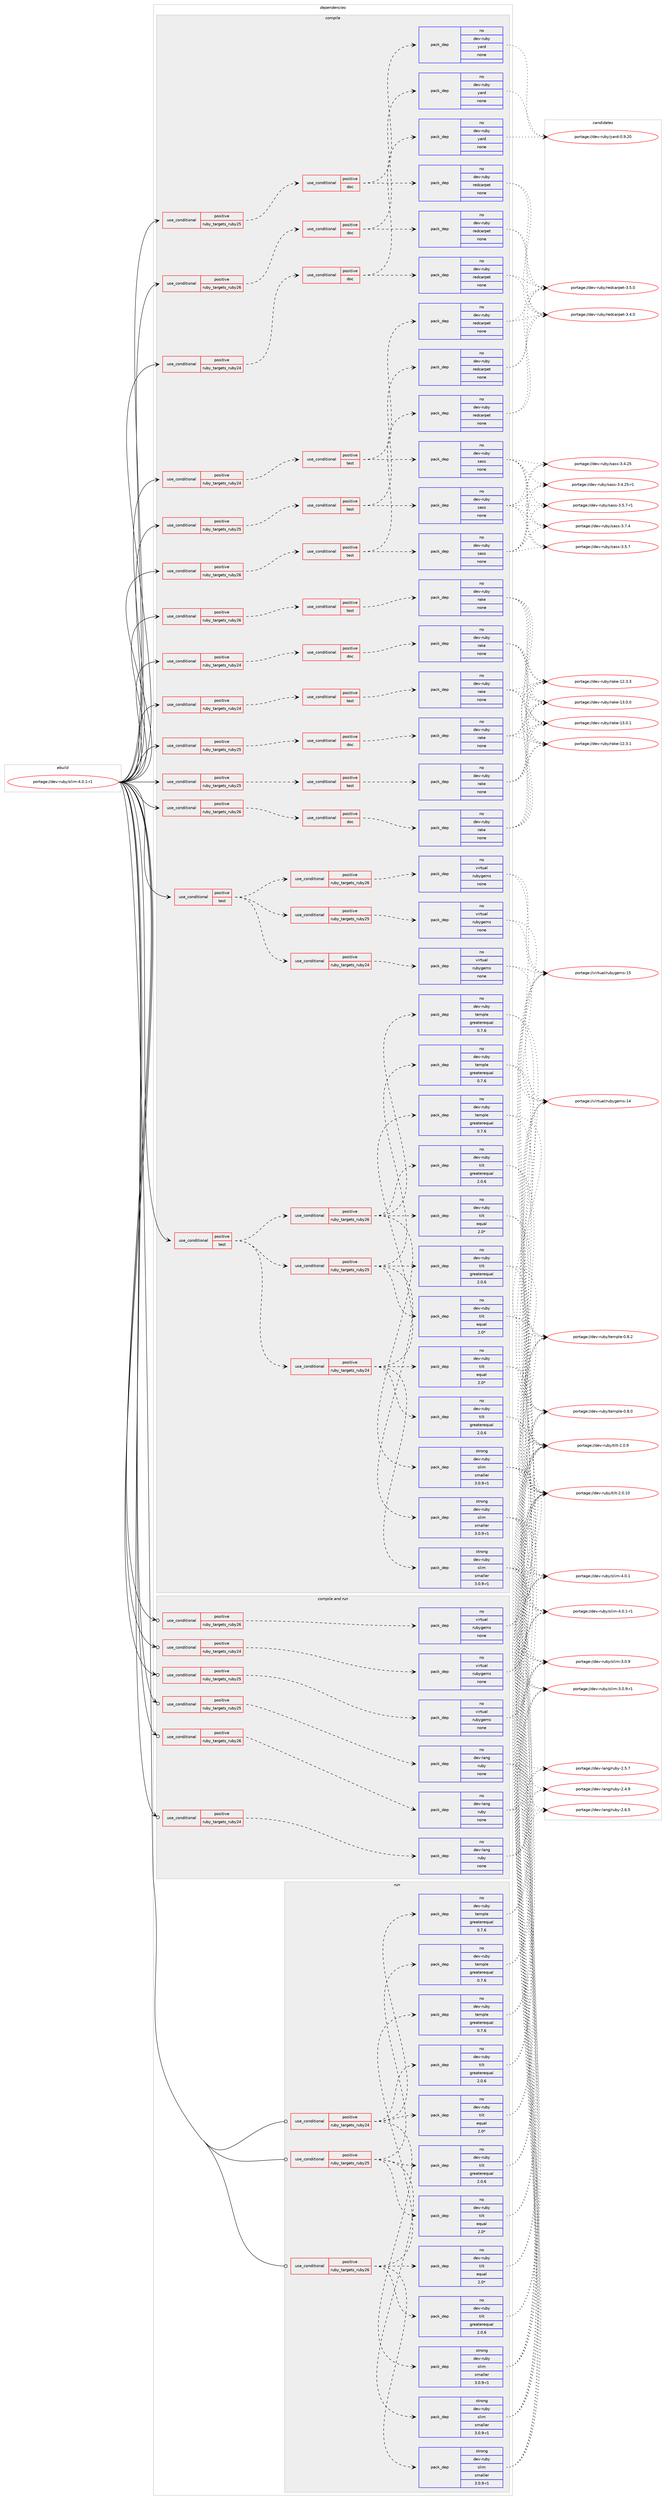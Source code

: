 digraph prolog {

# *************
# Graph options
# *************

newrank=true;
concentrate=true;
compound=true;
graph [rankdir=LR,fontname=Helvetica,fontsize=10,ranksep=1.5];#, ranksep=2.5, nodesep=0.2];
edge  [arrowhead=vee];
node  [fontname=Helvetica,fontsize=10];

# **********
# The ebuild
# **********

subgraph cluster_leftcol {
color=gray;
rank=same;
label=<<i>ebuild</i>>;
id [label="portage://dev-ruby/slim-4.0.1-r1", color=red, width=4, href="../dev-ruby/slim-4.0.1-r1.svg"];
}

# ****************
# The dependencies
# ****************

subgraph cluster_midcol {
color=gray;
label=<<i>dependencies</i>>;
subgraph cluster_compile {
fillcolor="#eeeeee";
style=filled;
label=<<i>compile</i>>;
subgraph cond66780 {
dependency250588 [label=<<TABLE BORDER="0" CELLBORDER="1" CELLSPACING="0" CELLPADDING="4"><TR><TD ROWSPAN="3" CELLPADDING="10">use_conditional</TD></TR><TR><TD>positive</TD></TR><TR><TD>ruby_targets_ruby24</TD></TR></TABLE>>, shape=none, color=red];
subgraph cond66781 {
dependency250589 [label=<<TABLE BORDER="0" CELLBORDER="1" CELLSPACING="0" CELLPADDING="4"><TR><TD ROWSPAN="3" CELLPADDING="10">use_conditional</TD></TR><TR><TD>positive</TD></TR><TR><TD>doc</TD></TR></TABLE>>, shape=none, color=red];
subgraph pack180249 {
dependency250590 [label=<<TABLE BORDER="0" CELLBORDER="1" CELLSPACING="0" CELLPADDING="4" WIDTH="220"><TR><TD ROWSPAN="6" CELLPADDING="30">pack_dep</TD></TR><TR><TD WIDTH="110">no</TD></TR><TR><TD>dev-ruby</TD></TR><TR><TD>rake</TD></TR><TR><TD>none</TD></TR><TR><TD></TD></TR></TABLE>>, shape=none, color=blue];
}
dependency250589:e -> dependency250590:w [weight=20,style="dashed",arrowhead="vee"];
}
dependency250588:e -> dependency250589:w [weight=20,style="dashed",arrowhead="vee"];
}
id:e -> dependency250588:w [weight=20,style="solid",arrowhead="vee"];
subgraph cond66782 {
dependency250591 [label=<<TABLE BORDER="0" CELLBORDER="1" CELLSPACING="0" CELLPADDING="4"><TR><TD ROWSPAN="3" CELLPADDING="10">use_conditional</TD></TR><TR><TD>positive</TD></TR><TR><TD>ruby_targets_ruby24</TD></TR></TABLE>>, shape=none, color=red];
subgraph cond66783 {
dependency250592 [label=<<TABLE BORDER="0" CELLBORDER="1" CELLSPACING="0" CELLPADDING="4"><TR><TD ROWSPAN="3" CELLPADDING="10">use_conditional</TD></TR><TR><TD>positive</TD></TR><TR><TD>doc</TD></TR></TABLE>>, shape=none, color=red];
subgraph pack180250 {
dependency250593 [label=<<TABLE BORDER="0" CELLBORDER="1" CELLSPACING="0" CELLPADDING="4" WIDTH="220"><TR><TD ROWSPAN="6" CELLPADDING="30">pack_dep</TD></TR><TR><TD WIDTH="110">no</TD></TR><TR><TD>dev-ruby</TD></TR><TR><TD>yard</TD></TR><TR><TD>none</TD></TR><TR><TD></TD></TR></TABLE>>, shape=none, color=blue];
}
dependency250592:e -> dependency250593:w [weight=20,style="dashed",arrowhead="vee"];
subgraph pack180251 {
dependency250594 [label=<<TABLE BORDER="0" CELLBORDER="1" CELLSPACING="0" CELLPADDING="4" WIDTH="220"><TR><TD ROWSPAN="6" CELLPADDING="30">pack_dep</TD></TR><TR><TD WIDTH="110">no</TD></TR><TR><TD>dev-ruby</TD></TR><TR><TD>redcarpet</TD></TR><TR><TD>none</TD></TR><TR><TD></TD></TR></TABLE>>, shape=none, color=blue];
}
dependency250592:e -> dependency250594:w [weight=20,style="dashed",arrowhead="vee"];
}
dependency250591:e -> dependency250592:w [weight=20,style="dashed",arrowhead="vee"];
}
id:e -> dependency250591:w [weight=20,style="solid",arrowhead="vee"];
subgraph cond66784 {
dependency250595 [label=<<TABLE BORDER="0" CELLBORDER="1" CELLSPACING="0" CELLPADDING="4"><TR><TD ROWSPAN="3" CELLPADDING="10">use_conditional</TD></TR><TR><TD>positive</TD></TR><TR><TD>ruby_targets_ruby24</TD></TR></TABLE>>, shape=none, color=red];
subgraph cond66785 {
dependency250596 [label=<<TABLE BORDER="0" CELLBORDER="1" CELLSPACING="0" CELLPADDING="4"><TR><TD ROWSPAN="3" CELLPADDING="10">use_conditional</TD></TR><TR><TD>positive</TD></TR><TR><TD>test</TD></TR></TABLE>>, shape=none, color=red];
subgraph pack180252 {
dependency250597 [label=<<TABLE BORDER="0" CELLBORDER="1" CELLSPACING="0" CELLPADDING="4" WIDTH="220"><TR><TD ROWSPAN="6" CELLPADDING="30">pack_dep</TD></TR><TR><TD WIDTH="110">no</TD></TR><TR><TD>dev-ruby</TD></TR><TR><TD>rake</TD></TR><TR><TD>none</TD></TR><TR><TD></TD></TR></TABLE>>, shape=none, color=blue];
}
dependency250596:e -> dependency250597:w [weight=20,style="dashed",arrowhead="vee"];
}
dependency250595:e -> dependency250596:w [weight=20,style="dashed",arrowhead="vee"];
}
id:e -> dependency250595:w [weight=20,style="solid",arrowhead="vee"];
subgraph cond66786 {
dependency250598 [label=<<TABLE BORDER="0" CELLBORDER="1" CELLSPACING="0" CELLPADDING="4"><TR><TD ROWSPAN="3" CELLPADDING="10">use_conditional</TD></TR><TR><TD>positive</TD></TR><TR><TD>ruby_targets_ruby24</TD></TR></TABLE>>, shape=none, color=red];
subgraph cond66787 {
dependency250599 [label=<<TABLE BORDER="0" CELLBORDER="1" CELLSPACING="0" CELLPADDING="4"><TR><TD ROWSPAN="3" CELLPADDING="10">use_conditional</TD></TR><TR><TD>positive</TD></TR><TR><TD>test</TD></TR></TABLE>>, shape=none, color=red];
subgraph pack180253 {
dependency250600 [label=<<TABLE BORDER="0" CELLBORDER="1" CELLSPACING="0" CELLPADDING="4" WIDTH="220"><TR><TD ROWSPAN="6" CELLPADDING="30">pack_dep</TD></TR><TR><TD WIDTH="110">no</TD></TR><TR><TD>dev-ruby</TD></TR><TR><TD>redcarpet</TD></TR><TR><TD>none</TD></TR><TR><TD></TD></TR></TABLE>>, shape=none, color=blue];
}
dependency250599:e -> dependency250600:w [weight=20,style="dashed",arrowhead="vee"];
subgraph pack180254 {
dependency250601 [label=<<TABLE BORDER="0" CELLBORDER="1" CELLSPACING="0" CELLPADDING="4" WIDTH="220"><TR><TD ROWSPAN="6" CELLPADDING="30">pack_dep</TD></TR><TR><TD WIDTH="110">no</TD></TR><TR><TD>dev-ruby</TD></TR><TR><TD>sass</TD></TR><TR><TD>none</TD></TR><TR><TD></TD></TR></TABLE>>, shape=none, color=blue];
}
dependency250599:e -> dependency250601:w [weight=20,style="dashed",arrowhead="vee"];
}
dependency250598:e -> dependency250599:w [weight=20,style="dashed",arrowhead="vee"];
}
id:e -> dependency250598:w [weight=20,style="solid",arrowhead="vee"];
subgraph cond66788 {
dependency250602 [label=<<TABLE BORDER="0" CELLBORDER="1" CELLSPACING="0" CELLPADDING="4"><TR><TD ROWSPAN="3" CELLPADDING="10">use_conditional</TD></TR><TR><TD>positive</TD></TR><TR><TD>ruby_targets_ruby25</TD></TR></TABLE>>, shape=none, color=red];
subgraph cond66789 {
dependency250603 [label=<<TABLE BORDER="0" CELLBORDER="1" CELLSPACING="0" CELLPADDING="4"><TR><TD ROWSPAN="3" CELLPADDING="10">use_conditional</TD></TR><TR><TD>positive</TD></TR><TR><TD>doc</TD></TR></TABLE>>, shape=none, color=red];
subgraph pack180255 {
dependency250604 [label=<<TABLE BORDER="0" CELLBORDER="1" CELLSPACING="0" CELLPADDING="4" WIDTH="220"><TR><TD ROWSPAN="6" CELLPADDING="30">pack_dep</TD></TR><TR><TD WIDTH="110">no</TD></TR><TR><TD>dev-ruby</TD></TR><TR><TD>rake</TD></TR><TR><TD>none</TD></TR><TR><TD></TD></TR></TABLE>>, shape=none, color=blue];
}
dependency250603:e -> dependency250604:w [weight=20,style="dashed",arrowhead="vee"];
}
dependency250602:e -> dependency250603:w [weight=20,style="dashed",arrowhead="vee"];
}
id:e -> dependency250602:w [weight=20,style="solid",arrowhead="vee"];
subgraph cond66790 {
dependency250605 [label=<<TABLE BORDER="0" CELLBORDER="1" CELLSPACING="0" CELLPADDING="4"><TR><TD ROWSPAN="3" CELLPADDING="10">use_conditional</TD></TR><TR><TD>positive</TD></TR><TR><TD>ruby_targets_ruby25</TD></TR></TABLE>>, shape=none, color=red];
subgraph cond66791 {
dependency250606 [label=<<TABLE BORDER="0" CELLBORDER="1" CELLSPACING="0" CELLPADDING="4"><TR><TD ROWSPAN="3" CELLPADDING="10">use_conditional</TD></TR><TR><TD>positive</TD></TR><TR><TD>doc</TD></TR></TABLE>>, shape=none, color=red];
subgraph pack180256 {
dependency250607 [label=<<TABLE BORDER="0" CELLBORDER="1" CELLSPACING="0" CELLPADDING="4" WIDTH="220"><TR><TD ROWSPAN="6" CELLPADDING="30">pack_dep</TD></TR><TR><TD WIDTH="110">no</TD></TR><TR><TD>dev-ruby</TD></TR><TR><TD>yard</TD></TR><TR><TD>none</TD></TR><TR><TD></TD></TR></TABLE>>, shape=none, color=blue];
}
dependency250606:e -> dependency250607:w [weight=20,style="dashed",arrowhead="vee"];
subgraph pack180257 {
dependency250608 [label=<<TABLE BORDER="0" CELLBORDER="1" CELLSPACING="0" CELLPADDING="4" WIDTH="220"><TR><TD ROWSPAN="6" CELLPADDING="30">pack_dep</TD></TR><TR><TD WIDTH="110">no</TD></TR><TR><TD>dev-ruby</TD></TR><TR><TD>redcarpet</TD></TR><TR><TD>none</TD></TR><TR><TD></TD></TR></TABLE>>, shape=none, color=blue];
}
dependency250606:e -> dependency250608:w [weight=20,style="dashed",arrowhead="vee"];
}
dependency250605:e -> dependency250606:w [weight=20,style="dashed",arrowhead="vee"];
}
id:e -> dependency250605:w [weight=20,style="solid",arrowhead="vee"];
subgraph cond66792 {
dependency250609 [label=<<TABLE BORDER="0" CELLBORDER="1" CELLSPACING="0" CELLPADDING="4"><TR><TD ROWSPAN="3" CELLPADDING="10">use_conditional</TD></TR><TR><TD>positive</TD></TR><TR><TD>ruby_targets_ruby25</TD></TR></TABLE>>, shape=none, color=red];
subgraph cond66793 {
dependency250610 [label=<<TABLE BORDER="0" CELLBORDER="1" CELLSPACING="0" CELLPADDING="4"><TR><TD ROWSPAN="3" CELLPADDING="10">use_conditional</TD></TR><TR><TD>positive</TD></TR><TR><TD>test</TD></TR></TABLE>>, shape=none, color=red];
subgraph pack180258 {
dependency250611 [label=<<TABLE BORDER="0" CELLBORDER="1" CELLSPACING="0" CELLPADDING="4" WIDTH="220"><TR><TD ROWSPAN="6" CELLPADDING="30">pack_dep</TD></TR><TR><TD WIDTH="110">no</TD></TR><TR><TD>dev-ruby</TD></TR><TR><TD>rake</TD></TR><TR><TD>none</TD></TR><TR><TD></TD></TR></TABLE>>, shape=none, color=blue];
}
dependency250610:e -> dependency250611:w [weight=20,style="dashed",arrowhead="vee"];
}
dependency250609:e -> dependency250610:w [weight=20,style="dashed",arrowhead="vee"];
}
id:e -> dependency250609:w [weight=20,style="solid",arrowhead="vee"];
subgraph cond66794 {
dependency250612 [label=<<TABLE BORDER="0" CELLBORDER="1" CELLSPACING="0" CELLPADDING="4"><TR><TD ROWSPAN="3" CELLPADDING="10">use_conditional</TD></TR><TR><TD>positive</TD></TR><TR><TD>ruby_targets_ruby25</TD></TR></TABLE>>, shape=none, color=red];
subgraph cond66795 {
dependency250613 [label=<<TABLE BORDER="0" CELLBORDER="1" CELLSPACING="0" CELLPADDING="4"><TR><TD ROWSPAN="3" CELLPADDING="10">use_conditional</TD></TR><TR><TD>positive</TD></TR><TR><TD>test</TD></TR></TABLE>>, shape=none, color=red];
subgraph pack180259 {
dependency250614 [label=<<TABLE BORDER="0" CELLBORDER="1" CELLSPACING="0" CELLPADDING="4" WIDTH="220"><TR><TD ROWSPAN="6" CELLPADDING="30">pack_dep</TD></TR><TR><TD WIDTH="110">no</TD></TR><TR><TD>dev-ruby</TD></TR><TR><TD>redcarpet</TD></TR><TR><TD>none</TD></TR><TR><TD></TD></TR></TABLE>>, shape=none, color=blue];
}
dependency250613:e -> dependency250614:w [weight=20,style="dashed",arrowhead="vee"];
subgraph pack180260 {
dependency250615 [label=<<TABLE BORDER="0" CELLBORDER="1" CELLSPACING="0" CELLPADDING="4" WIDTH="220"><TR><TD ROWSPAN="6" CELLPADDING="30">pack_dep</TD></TR><TR><TD WIDTH="110">no</TD></TR><TR><TD>dev-ruby</TD></TR><TR><TD>sass</TD></TR><TR><TD>none</TD></TR><TR><TD></TD></TR></TABLE>>, shape=none, color=blue];
}
dependency250613:e -> dependency250615:w [weight=20,style="dashed",arrowhead="vee"];
}
dependency250612:e -> dependency250613:w [weight=20,style="dashed",arrowhead="vee"];
}
id:e -> dependency250612:w [weight=20,style="solid",arrowhead="vee"];
subgraph cond66796 {
dependency250616 [label=<<TABLE BORDER="0" CELLBORDER="1" CELLSPACING="0" CELLPADDING="4"><TR><TD ROWSPAN="3" CELLPADDING="10">use_conditional</TD></TR><TR><TD>positive</TD></TR><TR><TD>ruby_targets_ruby26</TD></TR></TABLE>>, shape=none, color=red];
subgraph cond66797 {
dependency250617 [label=<<TABLE BORDER="0" CELLBORDER="1" CELLSPACING="0" CELLPADDING="4"><TR><TD ROWSPAN="3" CELLPADDING="10">use_conditional</TD></TR><TR><TD>positive</TD></TR><TR><TD>doc</TD></TR></TABLE>>, shape=none, color=red];
subgraph pack180261 {
dependency250618 [label=<<TABLE BORDER="0" CELLBORDER="1" CELLSPACING="0" CELLPADDING="4" WIDTH="220"><TR><TD ROWSPAN="6" CELLPADDING="30">pack_dep</TD></TR><TR><TD WIDTH="110">no</TD></TR><TR><TD>dev-ruby</TD></TR><TR><TD>rake</TD></TR><TR><TD>none</TD></TR><TR><TD></TD></TR></TABLE>>, shape=none, color=blue];
}
dependency250617:e -> dependency250618:w [weight=20,style="dashed",arrowhead="vee"];
}
dependency250616:e -> dependency250617:w [weight=20,style="dashed",arrowhead="vee"];
}
id:e -> dependency250616:w [weight=20,style="solid",arrowhead="vee"];
subgraph cond66798 {
dependency250619 [label=<<TABLE BORDER="0" CELLBORDER="1" CELLSPACING="0" CELLPADDING="4"><TR><TD ROWSPAN="3" CELLPADDING="10">use_conditional</TD></TR><TR><TD>positive</TD></TR><TR><TD>ruby_targets_ruby26</TD></TR></TABLE>>, shape=none, color=red];
subgraph cond66799 {
dependency250620 [label=<<TABLE BORDER="0" CELLBORDER="1" CELLSPACING="0" CELLPADDING="4"><TR><TD ROWSPAN="3" CELLPADDING="10">use_conditional</TD></TR><TR><TD>positive</TD></TR><TR><TD>doc</TD></TR></TABLE>>, shape=none, color=red];
subgraph pack180262 {
dependency250621 [label=<<TABLE BORDER="0" CELLBORDER="1" CELLSPACING="0" CELLPADDING="4" WIDTH="220"><TR><TD ROWSPAN="6" CELLPADDING="30">pack_dep</TD></TR><TR><TD WIDTH="110">no</TD></TR><TR><TD>dev-ruby</TD></TR><TR><TD>yard</TD></TR><TR><TD>none</TD></TR><TR><TD></TD></TR></TABLE>>, shape=none, color=blue];
}
dependency250620:e -> dependency250621:w [weight=20,style="dashed",arrowhead="vee"];
subgraph pack180263 {
dependency250622 [label=<<TABLE BORDER="0" CELLBORDER="1" CELLSPACING="0" CELLPADDING="4" WIDTH="220"><TR><TD ROWSPAN="6" CELLPADDING="30">pack_dep</TD></TR><TR><TD WIDTH="110">no</TD></TR><TR><TD>dev-ruby</TD></TR><TR><TD>redcarpet</TD></TR><TR><TD>none</TD></TR><TR><TD></TD></TR></TABLE>>, shape=none, color=blue];
}
dependency250620:e -> dependency250622:w [weight=20,style="dashed",arrowhead="vee"];
}
dependency250619:e -> dependency250620:w [weight=20,style="dashed",arrowhead="vee"];
}
id:e -> dependency250619:w [weight=20,style="solid",arrowhead="vee"];
subgraph cond66800 {
dependency250623 [label=<<TABLE BORDER="0" CELLBORDER="1" CELLSPACING="0" CELLPADDING="4"><TR><TD ROWSPAN="3" CELLPADDING="10">use_conditional</TD></TR><TR><TD>positive</TD></TR><TR><TD>ruby_targets_ruby26</TD></TR></TABLE>>, shape=none, color=red];
subgraph cond66801 {
dependency250624 [label=<<TABLE BORDER="0" CELLBORDER="1" CELLSPACING="0" CELLPADDING="4"><TR><TD ROWSPAN="3" CELLPADDING="10">use_conditional</TD></TR><TR><TD>positive</TD></TR><TR><TD>test</TD></TR></TABLE>>, shape=none, color=red];
subgraph pack180264 {
dependency250625 [label=<<TABLE BORDER="0" CELLBORDER="1" CELLSPACING="0" CELLPADDING="4" WIDTH="220"><TR><TD ROWSPAN="6" CELLPADDING="30">pack_dep</TD></TR><TR><TD WIDTH="110">no</TD></TR><TR><TD>dev-ruby</TD></TR><TR><TD>rake</TD></TR><TR><TD>none</TD></TR><TR><TD></TD></TR></TABLE>>, shape=none, color=blue];
}
dependency250624:e -> dependency250625:w [weight=20,style="dashed",arrowhead="vee"];
}
dependency250623:e -> dependency250624:w [weight=20,style="dashed",arrowhead="vee"];
}
id:e -> dependency250623:w [weight=20,style="solid",arrowhead="vee"];
subgraph cond66802 {
dependency250626 [label=<<TABLE BORDER="0" CELLBORDER="1" CELLSPACING="0" CELLPADDING="4"><TR><TD ROWSPAN="3" CELLPADDING="10">use_conditional</TD></TR><TR><TD>positive</TD></TR><TR><TD>ruby_targets_ruby26</TD></TR></TABLE>>, shape=none, color=red];
subgraph cond66803 {
dependency250627 [label=<<TABLE BORDER="0" CELLBORDER="1" CELLSPACING="0" CELLPADDING="4"><TR><TD ROWSPAN="3" CELLPADDING="10">use_conditional</TD></TR><TR><TD>positive</TD></TR><TR><TD>test</TD></TR></TABLE>>, shape=none, color=red];
subgraph pack180265 {
dependency250628 [label=<<TABLE BORDER="0" CELLBORDER="1" CELLSPACING="0" CELLPADDING="4" WIDTH="220"><TR><TD ROWSPAN="6" CELLPADDING="30">pack_dep</TD></TR><TR><TD WIDTH="110">no</TD></TR><TR><TD>dev-ruby</TD></TR><TR><TD>redcarpet</TD></TR><TR><TD>none</TD></TR><TR><TD></TD></TR></TABLE>>, shape=none, color=blue];
}
dependency250627:e -> dependency250628:w [weight=20,style="dashed",arrowhead="vee"];
subgraph pack180266 {
dependency250629 [label=<<TABLE BORDER="0" CELLBORDER="1" CELLSPACING="0" CELLPADDING="4" WIDTH="220"><TR><TD ROWSPAN="6" CELLPADDING="30">pack_dep</TD></TR><TR><TD WIDTH="110">no</TD></TR><TR><TD>dev-ruby</TD></TR><TR><TD>sass</TD></TR><TR><TD>none</TD></TR><TR><TD></TD></TR></TABLE>>, shape=none, color=blue];
}
dependency250627:e -> dependency250629:w [weight=20,style="dashed",arrowhead="vee"];
}
dependency250626:e -> dependency250627:w [weight=20,style="dashed",arrowhead="vee"];
}
id:e -> dependency250626:w [weight=20,style="solid",arrowhead="vee"];
subgraph cond66804 {
dependency250630 [label=<<TABLE BORDER="0" CELLBORDER="1" CELLSPACING="0" CELLPADDING="4"><TR><TD ROWSPAN="3" CELLPADDING="10">use_conditional</TD></TR><TR><TD>positive</TD></TR><TR><TD>test</TD></TR></TABLE>>, shape=none, color=red];
subgraph cond66805 {
dependency250631 [label=<<TABLE BORDER="0" CELLBORDER="1" CELLSPACING="0" CELLPADDING="4"><TR><TD ROWSPAN="3" CELLPADDING="10">use_conditional</TD></TR><TR><TD>positive</TD></TR><TR><TD>ruby_targets_ruby24</TD></TR></TABLE>>, shape=none, color=red];
subgraph pack180267 {
dependency250632 [label=<<TABLE BORDER="0" CELLBORDER="1" CELLSPACING="0" CELLPADDING="4" WIDTH="220"><TR><TD ROWSPAN="6" CELLPADDING="30">pack_dep</TD></TR><TR><TD WIDTH="110">no</TD></TR><TR><TD>dev-ruby</TD></TR><TR><TD>tilt</TD></TR><TR><TD>greaterequal</TD></TR><TR><TD>2.0.6</TD></TR></TABLE>>, shape=none, color=blue];
}
dependency250631:e -> dependency250632:w [weight=20,style="dashed",arrowhead="vee"];
subgraph pack180268 {
dependency250633 [label=<<TABLE BORDER="0" CELLBORDER="1" CELLSPACING="0" CELLPADDING="4" WIDTH="220"><TR><TD ROWSPAN="6" CELLPADDING="30">pack_dep</TD></TR><TR><TD WIDTH="110">no</TD></TR><TR><TD>dev-ruby</TD></TR><TR><TD>tilt</TD></TR><TR><TD>equal</TD></TR><TR><TD>2.0*</TD></TR></TABLE>>, shape=none, color=blue];
}
dependency250631:e -> dependency250633:w [weight=20,style="dashed",arrowhead="vee"];
subgraph pack180269 {
dependency250634 [label=<<TABLE BORDER="0" CELLBORDER="1" CELLSPACING="0" CELLPADDING="4" WIDTH="220"><TR><TD ROWSPAN="6" CELLPADDING="30">pack_dep</TD></TR><TR><TD WIDTH="110">no</TD></TR><TR><TD>dev-ruby</TD></TR><TR><TD>temple</TD></TR><TR><TD>greaterequal</TD></TR><TR><TD>0.7.6</TD></TR></TABLE>>, shape=none, color=blue];
}
dependency250631:e -> dependency250634:w [weight=20,style="dashed",arrowhead="vee"];
subgraph pack180270 {
dependency250635 [label=<<TABLE BORDER="0" CELLBORDER="1" CELLSPACING="0" CELLPADDING="4" WIDTH="220"><TR><TD ROWSPAN="6" CELLPADDING="30">pack_dep</TD></TR><TR><TD WIDTH="110">strong</TD></TR><TR><TD>dev-ruby</TD></TR><TR><TD>slim</TD></TR><TR><TD>smaller</TD></TR><TR><TD>3.0.9-r1</TD></TR></TABLE>>, shape=none, color=blue];
}
dependency250631:e -> dependency250635:w [weight=20,style="dashed",arrowhead="vee"];
}
dependency250630:e -> dependency250631:w [weight=20,style="dashed",arrowhead="vee"];
subgraph cond66806 {
dependency250636 [label=<<TABLE BORDER="0" CELLBORDER="1" CELLSPACING="0" CELLPADDING="4"><TR><TD ROWSPAN="3" CELLPADDING="10">use_conditional</TD></TR><TR><TD>positive</TD></TR><TR><TD>ruby_targets_ruby25</TD></TR></TABLE>>, shape=none, color=red];
subgraph pack180271 {
dependency250637 [label=<<TABLE BORDER="0" CELLBORDER="1" CELLSPACING="0" CELLPADDING="4" WIDTH="220"><TR><TD ROWSPAN="6" CELLPADDING="30">pack_dep</TD></TR><TR><TD WIDTH="110">no</TD></TR><TR><TD>dev-ruby</TD></TR><TR><TD>tilt</TD></TR><TR><TD>greaterequal</TD></TR><TR><TD>2.0.6</TD></TR></TABLE>>, shape=none, color=blue];
}
dependency250636:e -> dependency250637:w [weight=20,style="dashed",arrowhead="vee"];
subgraph pack180272 {
dependency250638 [label=<<TABLE BORDER="0" CELLBORDER="1" CELLSPACING="0" CELLPADDING="4" WIDTH="220"><TR><TD ROWSPAN="6" CELLPADDING="30">pack_dep</TD></TR><TR><TD WIDTH="110">no</TD></TR><TR><TD>dev-ruby</TD></TR><TR><TD>tilt</TD></TR><TR><TD>equal</TD></TR><TR><TD>2.0*</TD></TR></TABLE>>, shape=none, color=blue];
}
dependency250636:e -> dependency250638:w [weight=20,style="dashed",arrowhead="vee"];
subgraph pack180273 {
dependency250639 [label=<<TABLE BORDER="0" CELLBORDER="1" CELLSPACING="0" CELLPADDING="4" WIDTH="220"><TR><TD ROWSPAN="6" CELLPADDING="30">pack_dep</TD></TR><TR><TD WIDTH="110">no</TD></TR><TR><TD>dev-ruby</TD></TR><TR><TD>temple</TD></TR><TR><TD>greaterequal</TD></TR><TR><TD>0.7.6</TD></TR></TABLE>>, shape=none, color=blue];
}
dependency250636:e -> dependency250639:w [weight=20,style="dashed",arrowhead="vee"];
subgraph pack180274 {
dependency250640 [label=<<TABLE BORDER="0" CELLBORDER="1" CELLSPACING="0" CELLPADDING="4" WIDTH="220"><TR><TD ROWSPAN="6" CELLPADDING="30">pack_dep</TD></TR><TR><TD WIDTH="110">strong</TD></TR><TR><TD>dev-ruby</TD></TR><TR><TD>slim</TD></TR><TR><TD>smaller</TD></TR><TR><TD>3.0.9-r1</TD></TR></TABLE>>, shape=none, color=blue];
}
dependency250636:e -> dependency250640:w [weight=20,style="dashed",arrowhead="vee"];
}
dependency250630:e -> dependency250636:w [weight=20,style="dashed",arrowhead="vee"];
subgraph cond66807 {
dependency250641 [label=<<TABLE BORDER="0" CELLBORDER="1" CELLSPACING="0" CELLPADDING="4"><TR><TD ROWSPAN="3" CELLPADDING="10">use_conditional</TD></TR><TR><TD>positive</TD></TR><TR><TD>ruby_targets_ruby26</TD></TR></TABLE>>, shape=none, color=red];
subgraph pack180275 {
dependency250642 [label=<<TABLE BORDER="0" CELLBORDER="1" CELLSPACING="0" CELLPADDING="4" WIDTH="220"><TR><TD ROWSPAN="6" CELLPADDING="30">pack_dep</TD></TR><TR><TD WIDTH="110">no</TD></TR><TR><TD>dev-ruby</TD></TR><TR><TD>tilt</TD></TR><TR><TD>greaterequal</TD></TR><TR><TD>2.0.6</TD></TR></TABLE>>, shape=none, color=blue];
}
dependency250641:e -> dependency250642:w [weight=20,style="dashed",arrowhead="vee"];
subgraph pack180276 {
dependency250643 [label=<<TABLE BORDER="0" CELLBORDER="1" CELLSPACING="0" CELLPADDING="4" WIDTH="220"><TR><TD ROWSPAN="6" CELLPADDING="30">pack_dep</TD></TR><TR><TD WIDTH="110">no</TD></TR><TR><TD>dev-ruby</TD></TR><TR><TD>tilt</TD></TR><TR><TD>equal</TD></TR><TR><TD>2.0*</TD></TR></TABLE>>, shape=none, color=blue];
}
dependency250641:e -> dependency250643:w [weight=20,style="dashed",arrowhead="vee"];
subgraph pack180277 {
dependency250644 [label=<<TABLE BORDER="0" CELLBORDER="1" CELLSPACING="0" CELLPADDING="4" WIDTH="220"><TR><TD ROWSPAN="6" CELLPADDING="30">pack_dep</TD></TR><TR><TD WIDTH="110">no</TD></TR><TR><TD>dev-ruby</TD></TR><TR><TD>temple</TD></TR><TR><TD>greaterequal</TD></TR><TR><TD>0.7.6</TD></TR></TABLE>>, shape=none, color=blue];
}
dependency250641:e -> dependency250644:w [weight=20,style="dashed",arrowhead="vee"];
subgraph pack180278 {
dependency250645 [label=<<TABLE BORDER="0" CELLBORDER="1" CELLSPACING="0" CELLPADDING="4" WIDTH="220"><TR><TD ROWSPAN="6" CELLPADDING="30">pack_dep</TD></TR><TR><TD WIDTH="110">strong</TD></TR><TR><TD>dev-ruby</TD></TR><TR><TD>slim</TD></TR><TR><TD>smaller</TD></TR><TR><TD>3.0.9-r1</TD></TR></TABLE>>, shape=none, color=blue];
}
dependency250641:e -> dependency250645:w [weight=20,style="dashed",arrowhead="vee"];
}
dependency250630:e -> dependency250641:w [weight=20,style="dashed",arrowhead="vee"];
}
id:e -> dependency250630:w [weight=20,style="solid",arrowhead="vee"];
subgraph cond66808 {
dependency250646 [label=<<TABLE BORDER="0" CELLBORDER="1" CELLSPACING="0" CELLPADDING="4"><TR><TD ROWSPAN="3" CELLPADDING="10">use_conditional</TD></TR><TR><TD>positive</TD></TR><TR><TD>test</TD></TR></TABLE>>, shape=none, color=red];
subgraph cond66809 {
dependency250647 [label=<<TABLE BORDER="0" CELLBORDER="1" CELLSPACING="0" CELLPADDING="4"><TR><TD ROWSPAN="3" CELLPADDING="10">use_conditional</TD></TR><TR><TD>positive</TD></TR><TR><TD>ruby_targets_ruby24</TD></TR></TABLE>>, shape=none, color=red];
subgraph pack180279 {
dependency250648 [label=<<TABLE BORDER="0" CELLBORDER="1" CELLSPACING="0" CELLPADDING="4" WIDTH="220"><TR><TD ROWSPAN="6" CELLPADDING="30">pack_dep</TD></TR><TR><TD WIDTH="110">no</TD></TR><TR><TD>virtual</TD></TR><TR><TD>rubygems</TD></TR><TR><TD>none</TD></TR><TR><TD></TD></TR></TABLE>>, shape=none, color=blue];
}
dependency250647:e -> dependency250648:w [weight=20,style="dashed",arrowhead="vee"];
}
dependency250646:e -> dependency250647:w [weight=20,style="dashed",arrowhead="vee"];
subgraph cond66810 {
dependency250649 [label=<<TABLE BORDER="0" CELLBORDER="1" CELLSPACING="0" CELLPADDING="4"><TR><TD ROWSPAN="3" CELLPADDING="10">use_conditional</TD></TR><TR><TD>positive</TD></TR><TR><TD>ruby_targets_ruby25</TD></TR></TABLE>>, shape=none, color=red];
subgraph pack180280 {
dependency250650 [label=<<TABLE BORDER="0" CELLBORDER="1" CELLSPACING="0" CELLPADDING="4" WIDTH="220"><TR><TD ROWSPAN="6" CELLPADDING="30">pack_dep</TD></TR><TR><TD WIDTH="110">no</TD></TR><TR><TD>virtual</TD></TR><TR><TD>rubygems</TD></TR><TR><TD>none</TD></TR><TR><TD></TD></TR></TABLE>>, shape=none, color=blue];
}
dependency250649:e -> dependency250650:w [weight=20,style="dashed",arrowhead="vee"];
}
dependency250646:e -> dependency250649:w [weight=20,style="dashed",arrowhead="vee"];
subgraph cond66811 {
dependency250651 [label=<<TABLE BORDER="0" CELLBORDER="1" CELLSPACING="0" CELLPADDING="4"><TR><TD ROWSPAN="3" CELLPADDING="10">use_conditional</TD></TR><TR><TD>positive</TD></TR><TR><TD>ruby_targets_ruby26</TD></TR></TABLE>>, shape=none, color=red];
subgraph pack180281 {
dependency250652 [label=<<TABLE BORDER="0" CELLBORDER="1" CELLSPACING="0" CELLPADDING="4" WIDTH="220"><TR><TD ROWSPAN="6" CELLPADDING="30">pack_dep</TD></TR><TR><TD WIDTH="110">no</TD></TR><TR><TD>virtual</TD></TR><TR><TD>rubygems</TD></TR><TR><TD>none</TD></TR><TR><TD></TD></TR></TABLE>>, shape=none, color=blue];
}
dependency250651:e -> dependency250652:w [weight=20,style="dashed",arrowhead="vee"];
}
dependency250646:e -> dependency250651:w [weight=20,style="dashed",arrowhead="vee"];
}
id:e -> dependency250646:w [weight=20,style="solid",arrowhead="vee"];
}
subgraph cluster_compileandrun {
fillcolor="#eeeeee";
style=filled;
label=<<i>compile and run</i>>;
subgraph cond66812 {
dependency250653 [label=<<TABLE BORDER="0" CELLBORDER="1" CELLSPACING="0" CELLPADDING="4"><TR><TD ROWSPAN="3" CELLPADDING="10">use_conditional</TD></TR><TR><TD>positive</TD></TR><TR><TD>ruby_targets_ruby24</TD></TR></TABLE>>, shape=none, color=red];
subgraph pack180282 {
dependency250654 [label=<<TABLE BORDER="0" CELLBORDER="1" CELLSPACING="0" CELLPADDING="4" WIDTH="220"><TR><TD ROWSPAN="6" CELLPADDING="30">pack_dep</TD></TR><TR><TD WIDTH="110">no</TD></TR><TR><TD>dev-lang</TD></TR><TR><TD>ruby</TD></TR><TR><TD>none</TD></TR><TR><TD></TD></TR></TABLE>>, shape=none, color=blue];
}
dependency250653:e -> dependency250654:w [weight=20,style="dashed",arrowhead="vee"];
}
id:e -> dependency250653:w [weight=20,style="solid",arrowhead="odotvee"];
subgraph cond66813 {
dependency250655 [label=<<TABLE BORDER="0" CELLBORDER="1" CELLSPACING="0" CELLPADDING="4"><TR><TD ROWSPAN="3" CELLPADDING="10">use_conditional</TD></TR><TR><TD>positive</TD></TR><TR><TD>ruby_targets_ruby24</TD></TR></TABLE>>, shape=none, color=red];
subgraph pack180283 {
dependency250656 [label=<<TABLE BORDER="0" CELLBORDER="1" CELLSPACING="0" CELLPADDING="4" WIDTH="220"><TR><TD ROWSPAN="6" CELLPADDING="30">pack_dep</TD></TR><TR><TD WIDTH="110">no</TD></TR><TR><TD>virtual</TD></TR><TR><TD>rubygems</TD></TR><TR><TD>none</TD></TR><TR><TD></TD></TR></TABLE>>, shape=none, color=blue];
}
dependency250655:e -> dependency250656:w [weight=20,style="dashed",arrowhead="vee"];
}
id:e -> dependency250655:w [weight=20,style="solid",arrowhead="odotvee"];
subgraph cond66814 {
dependency250657 [label=<<TABLE BORDER="0" CELLBORDER="1" CELLSPACING="0" CELLPADDING="4"><TR><TD ROWSPAN="3" CELLPADDING="10">use_conditional</TD></TR><TR><TD>positive</TD></TR><TR><TD>ruby_targets_ruby25</TD></TR></TABLE>>, shape=none, color=red];
subgraph pack180284 {
dependency250658 [label=<<TABLE BORDER="0" CELLBORDER="1" CELLSPACING="0" CELLPADDING="4" WIDTH="220"><TR><TD ROWSPAN="6" CELLPADDING="30">pack_dep</TD></TR><TR><TD WIDTH="110">no</TD></TR><TR><TD>dev-lang</TD></TR><TR><TD>ruby</TD></TR><TR><TD>none</TD></TR><TR><TD></TD></TR></TABLE>>, shape=none, color=blue];
}
dependency250657:e -> dependency250658:w [weight=20,style="dashed",arrowhead="vee"];
}
id:e -> dependency250657:w [weight=20,style="solid",arrowhead="odotvee"];
subgraph cond66815 {
dependency250659 [label=<<TABLE BORDER="0" CELLBORDER="1" CELLSPACING="0" CELLPADDING="4"><TR><TD ROWSPAN="3" CELLPADDING="10">use_conditional</TD></TR><TR><TD>positive</TD></TR><TR><TD>ruby_targets_ruby25</TD></TR></TABLE>>, shape=none, color=red];
subgraph pack180285 {
dependency250660 [label=<<TABLE BORDER="0" CELLBORDER="1" CELLSPACING="0" CELLPADDING="4" WIDTH="220"><TR><TD ROWSPAN="6" CELLPADDING="30">pack_dep</TD></TR><TR><TD WIDTH="110">no</TD></TR><TR><TD>virtual</TD></TR><TR><TD>rubygems</TD></TR><TR><TD>none</TD></TR><TR><TD></TD></TR></TABLE>>, shape=none, color=blue];
}
dependency250659:e -> dependency250660:w [weight=20,style="dashed",arrowhead="vee"];
}
id:e -> dependency250659:w [weight=20,style="solid",arrowhead="odotvee"];
subgraph cond66816 {
dependency250661 [label=<<TABLE BORDER="0" CELLBORDER="1" CELLSPACING="0" CELLPADDING="4"><TR><TD ROWSPAN="3" CELLPADDING="10">use_conditional</TD></TR><TR><TD>positive</TD></TR><TR><TD>ruby_targets_ruby26</TD></TR></TABLE>>, shape=none, color=red];
subgraph pack180286 {
dependency250662 [label=<<TABLE BORDER="0" CELLBORDER="1" CELLSPACING="0" CELLPADDING="4" WIDTH="220"><TR><TD ROWSPAN="6" CELLPADDING="30">pack_dep</TD></TR><TR><TD WIDTH="110">no</TD></TR><TR><TD>dev-lang</TD></TR><TR><TD>ruby</TD></TR><TR><TD>none</TD></TR><TR><TD></TD></TR></TABLE>>, shape=none, color=blue];
}
dependency250661:e -> dependency250662:w [weight=20,style="dashed",arrowhead="vee"];
}
id:e -> dependency250661:w [weight=20,style="solid",arrowhead="odotvee"];
subgraph cond66817 {
dependency250663 [label=<<TABLE BORDER="0" CELLBORDER="1" CELLSPACING="0" CELLPADDING="4"><TR><TD ROWSPAN="3" CELLPADDING="10">use_conditional</TD></TR><TR><TD>positive</TD></TR><TR><TD>ruby_targets_ruby26</TD></TR></TABLE>>, shape=none, color=red];
subgraph pack180287 {
dependency250664 [label=<<TABLE BORDER="0" CELLBORDER="1" CELLSPACING="0" CELLPADDING="4" WIDTH="220"><TR><TD ROWSPAN="6" CELLPADDING="30">pack_dep</TD></TR><TR><TD WIDTH="110">no</TD></TR><TR><TD>virtual</TD></TR><TR><TD>rubygems</TD></TR><TR><TD>none</TD></TR><TR><TD></TD></TR></TABLE>>, shape=none, color=blue];
}
dependency250663:e -> dependency250664:w [weight=20,style="dashed",arrowhead="vee"];
}
id:e -> dependency250663:w [weight=20,style="solid",arrowhead="odotvee"];
}
subgraph cluster_run {
fillcolor="#eeeeee";
style=filled;
label=<<i>run</i>>;
subgraph cond66818 {
dependency250665 [label=<<TABLE BORDER="0" CELLBORDER="1" CELLSPACING="0" CELLPADDING="4"><TR><TD ROWSPAN="3" CELLPADDING="10">use_conditional</TD></TR><TR><TD>positive</TD></TR><TR><TD>ruby_targets_ruby24</TD></TR></TABLE>>, shape=none, color=red];
subgraph pack180288 {
dependency250666 [label=<<TABLE BORDER="0" CELLBORDER="1" CELLSPACING="0" CELLPADDING="4" WIDTH="220"><TR><TD ROWSPAN="6" CELLPADDING="30">pack_dep</TD></TR><TR><TD WIDTH="110">no</TD></TR><TR><TD>dev-ruby</TD></TR><TR><TD>tilt</TD></TR><TR><TD>greaterequal</TD></TR><TR><TD>2.0.6</TD></TR></TABLE>>, shape=none, color=blue];
}
dependency250665:e -> dependency250666:w [weight=20,style="dashed",arrowhead="vee"];
subgraph pack180289 {
dependency250667 [label=<<TABLE BORDER="0" CELLBORDER="1" CELLSPACING="0" CELLPADDING="4" WIDTH="220"><TR><TD ROWSPAN="6" CELLPADDING="30">pack_dep</TD></TR><TR><TD WIDTH="110">no</TD></TR><TR><TD>dev-ruby</TD></TR><TR><TD>tilt</TD></TR><TR><TD>equal</TD></TR><TR><TD>2.0*</TD></TR></TABLE>>, shape=none, color=blue];
}
dependency250665:e -> dependency250667:w [weight=20,style="dashed",arrowhead="vee"];
subgraph pack180290 {
dependency250668 [label=<<TABLE BORDER="0" CELLBORDER="1" CELLSPACING="0" CELLPADDING="4" WIDTH="220"><TR><TD ROWSPAN="6" CELLPADDING="30">pack_dep</TD></TR><TR><TD WIDTH="110">no</TD></TR><TR><TD>dev-ruby</TD></TR><TR><TD>temple</TD></TR><TR><TD>greaterequal</TD></TR><TR><TD>0.7.6</TD></TR></TABLE>>, shape=none, color=blue];
}
dependency250665:e -> dependency250668:w [weight=20,style="dashed",arrowhead="vee"];
subgraph pack180291 {
dependency250669 [label=<<TABLE BORDER="0" CELLBORDER="1" CELLSPACING="0" CELLPADDING="4" WIDTH="220"><TR><TD ROWSPAN="6" CELLPADDING="30">pack_dep</TD></TR><TR><TD WIDTH="110">strong</TD></TR><TR><TD>dev-ruby</TD></TR><TR><TD>slim</TD></TR><TR><TD>smaller</TD></TR><TR><TD>3.0.9-r1</TD></TR></TABLE>>, shape=none, color=blue];
}
dependency250665:e -> dependency250669:w [weight=20,style="dashed",arrowhead="vee"];
}
id:e -> dependency250665:w [weight=20,style="solid",arrowhead="odot"];
subgraph cond66819 {
dependency250670 [label=<<TABLE BORDER="0" CELLBORDER="1" CELLSPACING="0" CELLPADDING="4"><TR><TD ROWSPAN="3" CELLPADDING="10">use_conditional</TD></TR><TR><TD>positive</TD></TR><TR><TD>ruby_targets_ruby25</TD></TR></TABLE>>, shape=none, color=red];
subgraph pack180292 {
dependency250671 [label=<<TABLE BORDER="0" CELLBORDER="1" CELLSPACING="0" CELLPADDING="4" WIDTH="220"><TR><TD ROWSPAN="6" CELLPADDING="30">pack_dep</TD></TR><TR><TD WIDTH="110">no</TD></TR><TR><TD>dev-ruby</TD></TR><TR><TD>tilt</TD></TR><TR><TD>greaterequal</TD></TR><TR><TD>2.0.6</TD></TR></TABLE>>, shape=none, color=blue];
}
dependency250670:e -> dependency250671:w [weight=20,style="dashed",arrowhead="vee"];
subgraph pack180293 {
dependency250672 [label=<<TABLE BORDER="0" CELLBORDER="1" CELLSPACING="0" CELLPADDING="4" WIDTH="220"><TR><TD ROWSPAN="6" CELLPADDING="30">pack_dep</TD></TR><TR><TD WIDTH="110">no</TD></TR><TR><TD>dev-ruby</TD></TR><TR><TD>tilt</TD></TR><TR><TD>equal</TD></TR><TR><TD>2.0*</TD></TR></TABLE>>, shape=none, color=blue];
}
dependency250670:e -> dependency250672:w [weight=20,style="dashed",arrowhead="vee"];
subgraph pack180294 {
dependency250673 [label=<<TABLE BORDER="0" CELLBORDER="1" CELLSPACING="0" CELLPADDING="4" WIDTH="220"><TR><TD ROWSPAN="6" CELLPADDING="30">pack_dep</TD></TR><TR><TD WIDTH="110">no</TD></TR><TR><TD>dev-ruby</TD></TR><TR><TD>temple</TD></TR><TR><TD>greaterequal</TD></TR><TR><TD>0.7.6</TD></TR></TABLE>>, shape=none, color=blue];
}
dependency250670:e -> dependency250673:w [weight=20,style="dashed",arrowhead="vee"];
subgraph pack180295 {
dependency250674 [label=<<TABLE BORDER="0" CELLBORDER="1" CELLSPACING="0" CELLPADDING="4" WIDTH="220"><TR><TD ROWSPAN="6" CELLPADDING="30">pack_dep</TD></TR><TR><TD WIDTH="110">strong</TD></TR><TR><TD>dev-ruby</TD></TR><TR><TD>slim</TD></TR><TR><TD>smaller</TD></TR><TR><TD>3.0.9-r1</TD></TR></TABLE>>, shape=none, color=blue];
}
dependency250670:e -> dependency250674:w [weight=20,style="dashed",arrowhead="vee"];
}
id:e -> dependency250670:w [weight=20,style="solid",arrowhead="odot"];
subgraph cond66820 {
dependency250675 [label=<<TABLE BORDER="0" CELLBORDER="1" CELLSPACING="0" CELLPADDING="4"><TR><TD ROWSPAN="3" CELLPADDING="10">use_conditional</TD></TR><TR><TD>positive</TD></TR><TR><TD>ruby_targets_ruby26</TD></TR></TABLE>>, shape=none, color=red];
subgraph pack180296 {
dependency250676 [label=<<TABLE BORDER="0" CELLBORDER="1" CELLSPACING="0" CELLPADDING="4" WIDTH="220"><TR><TD ROWSPAN="6" CELLPADDING="30">pack_dep</TD></TR><TR><TD WIDTH="110">no</TD></TR><TR><TD>dev-ruby</TD></TR><TR><TD>tilt</TD></TR><TR><TD>greaterequal</TD></TR><TR><TD>2.0.6</TD></TR></TABLE>>, shape=none, color=blue];
}
dependency250675:e -> dependency250676:w [weight=20,style="dashed",arrowhead="vee"];
subgraph pack180297 {
dependency250677 [label=<<TABLE BORDER="0" CELLBORDER="1" CELLSPACING="0" CELLPADDING="4" WIDTH="220"><TR><TD ROWSPAN="6" CELLPADDING="30">pack_dep</TD></TR><TR><TD WIDTH="110">no</TD></TR><TR><TD>dev-ruby</TD></TR><TR><TD>tilt</TD></TR><TR><TD>equal</TD></TR><TR><TD>2.0*</TD></TR></TABLE>>, shape=none, color=blue];
}
dependency250675:e -> dependency250677:w [weight=20,style="dashed",arrowhead="vee"];
subgraph pack180298 {
dependency250678 [label=<<TABLE BORDER="0" CELLBORDER="1" CELLSPACING="0" CELLPADDING="4" WIDTH="220"><TR><TD ROWSPAN="6" CELLPADDING="30">pack_dep</TD></TR><TR><TD WIDTH="110">no</TD></TR><TR><TD>dev-ruby</TD></TR><TR><TD>temple</TD></TR><TR><TD>greaterequal</TD></TR><TR><TD>0.7.6</TD></TR></TABLE>>, shape=none, color=blue];
}
dependency250675:e -> dependency250678:w [weight=20,style="dashed",arrowhead="vee"];
subgraph pack180299 {
dependency250679 [label=<<TABLE BORDER="0" CELLBORDER="1" CELLSPACING="0" CELLPADDING="4" WIDTH="220"><TR><TD ROWSPAN="6" CELLPADDING="30">pack_dep</TD></TR><TR><TD WIDTH="110">strong</TD></TR><TR><TD>dev-ruby</TD></TR><TR><TD>slim</TD></TR><TR><TD>smaller</TD></TR><TR><TD>3.0.9-r1</TD></TR></TABLE>>, shape=none, color=blue];
}
dependency250675:e -> dependency250679:w [weight=20,style="dashed",arrowhead="vee"];
}
id:e -> dependency250675:w [weight=20,style="solid",arrowhead="odot"];
}
}

# **************
# The candidates
# **************

subgraph cluster_choices {
rank=same;
color=gray;
label=<<i>candidates</i>>;

subgraph choice180249 {
color=black;
nodesep=1;
choiceportage1001011184511411798121471149710710145495046514649 [label="portage://dev-ruby/rake-12.3.1", color=red, width=4,href="../dev-ruby/rake-12.3.1.svg"];
choiceportage1001011184511411798121471149710710145495046514651 [label="portage://dev-ruby/rake-12.3.3", color=red, width=4,href="../dev-ruby/rake-12.3.3.svg"];
choiceportage1001011184511411798121471149710710145495146484648 [label="portage://dev-ruby/rake-13.0.0", color=red, width=4,href="../dev-ruby/rake-13.0.0.svg"];
choiceportage1001011184511411798121471149710710145495146484649 [label="portage://dev-ruby/rake-13.0.1", color=red, width=4,href="../dev-ruby/rake-13.0.1.svg"];
dependency250590:e -> choiceportage1001011184511411798121471149710710145495046514649:w [style=dotted,weight="100"];
dependency250590:e -> choiceportage1001011184511411798121471149710710145495046514651:w [style=dotted,weight="100"];
dependency250590:e -> choiceportage1001011184511411798121471149710710145495146484648:w [style=dotted,weight="100"];
dependency250590:e -> choiceportage1001011184511411798121471149710710145495146484649:w [style=dotted,weight="100"];
}
subgraph choice180250 {
color=black;
nodesep=1;
choiceportage1001011184511411798121471219711410045484657465048 [label="portage://dev-ruby/yard-0.9.20", color=red, width=4,href="../dev-ruby/yard-0.9.20.svg"];
dependency250593:e -> choiceportage1001011184511411798121471219711410045484657465048:w [style=dotted,weight="100"];
}
subgraph choice180251 {
color=black;
nodesep=1;
choiceportage1001011184511411798121471141011009997114112101116455146524648 [label="portage://dev-ruby/redcarpet-3.4.0", color=red, width=4,href="../dev-ruby/redcarpet-3.4.0.svg"];
choiceportage1001011184511411798121471141011009997114112101116455146534648 [label="portage://dev-ruby/redcarpet-3.5.0", color=red, width=4,href="../dev-ruby/redcarpet-3.5.0.svg"];
dependency250594:e -> choiceportage1001011184511411798121471141011009997114112101116455146524648:w [style=dotted,weight="100"];
dependency250594:e -> choiceportage1001011184511411798121471141011009997114112101116455146534648:w [style=dotted,weight="100"];
}
subgraph choice180252 {
color=black;
nodesep=1;
choiceportage1001011184511411798121471149710710145495046514649 [label="portage://dev-ruby/rake-12.3.1", color=red, width=4,href="../dev-ruby/rake-12.3.1.svg"];
choiceportage1001011184511411798121471149710710145495046514651 [label="portage://dev-ruby/rake-12.3.3", color=red, width=4,href="../dev-ruby/rake-12.3.3.svg"];
choiceportage1001011184511411798121471149710710145495146484648 [label="portage://dev-ruby/rake-13.0.0", color=red, width=4,href="../dev-ruby/rake-13.0.0.svg"];
choiceportage1001011184511411798121471149710710145495146484649 [label="portage://dev-ruby/rake-13.0.1", color=red, width=4,href="../dev-ruby/rake-13.0.1.svg"];
dependency250597:e -> choiceportage1001011184511411798121471149710710145495046514649:w [style=dotted,weight="100"];
dependency250597:e -> choiceportage1001011184511411798121471149710710145495046514651:w [style=dotted,weight="100"];
dependency250597:e -> choiceportage1001011184511411798121471149710710145495146484648:w [style=dotted,weight="100"];
dependency250597:e -> choiceportage1001011184511411798121471149710710145495146484649:w [style=dotted,weight="100"];
}
subgraph choice180253 {
color=black;
nodesep=1;
choiceportage1001011184511411798121471141011009997114112101116455146524648 [label="portage://dev-ruby/redcarpet-3.4.0", color=red, width=4,href="../dev-ruby/redcarpet-3.4.0.svg"];
choiceportage1001011184511411798121471141011009997114112101116455146534648 [label="portage://dev-ruby/redcarpet-3.5.0", color=red, width=4,href="../dev-ruby/redcarpet-3.5.0.svg"];
dependency250600:e -> choiceportage1001011184511411798121471141011009997114112101116455146524648:w [style=dotted,weight="100"];
dependency250600:e -> choiceportage1001011184511411798121471141011009997114112101116455146534648:w [style=dotted,weight="100"];
}
subgraph choice180254 {
color=black;
nodesep=1;
choiceportage1001011184511411798121471159711511545514652465053 [label="portage://dev-ruby/sass-3.4.25", color=red, width=4,href="../dev-ruby/sass-3.4.25.svg"];
choiceportage10010111845114117981214711597115115455146524650534511449 [label="portage://dev-ruby/sass-3.4.25-r1", color=red, width=4,href="../dev-ruby/sass-3.4.25-r1.svg"];
choiceportage10010111845114117981214711597115115455146534655 [label="portage://dev-ruby/sass-3.5.7", color=red, width=4,href="../dev-ruby/sass-3.5.7.svg"];
choiceportage100101118451141179812147115971151154551465346554511449 [label="portage://dev-ruby/sass-3.5.7-r1", color=red, width=4,href="../dev-ruby/sass-3.5.7-r1.svg"];
choiceportage10010111845114117981214711597115115455146554652 [label="portage://dev-ruby/sass-3.7.4", color=red, width=4,href="../dev-ruby/sass-3.7.4.svg"];
dependency250601:e -> choiceportage1001011184511411798121471159711511545514652465053:w [style=dotted,weight="100"];
dependency250601:e -> choiceportage10010111845114117981214711597115115455146524650534511449:w [style=dotted,weight="100"];
dependency250601:e -> choiceportage10010111845114117981214711597115115455146534655:w [style=dotted,weight="100"];
dependency250601:e -> choiceportage100101118451141179812147115971151154551465346554511449:w [style=dotted,weight="100"];
dependency250601:e -> choiceportage10010111845114117981214711597115115455146554652:w [style=dotted,weight="100"];
}
subgraph choice180255 {
color=black;
nodesep=1;
choiceportage1001011184511411798121471149710710145495046514649 [label="portage://dev-ruby/rake-12.3.1", color=red, width=4,href="../dev-ruby/rake-12.3.1.svg"];
choiceportage1001011184511411798121471149710710145495046514651 [label="portage://dev-ruby/rake-12.3.3", color=red, width=4,href="../dev-ruby/rake-12.3.3.svg"];
choiceportage1001011184511411798121471149710710145495146484648 [label="portage://dev-ruby/rake-13.0.0", color=red, width=4,href="../dev-ruby/rake-13.0.0.svg"];
choiceportage1001011184511411798121471149710710145495146484649 [label="portage://dev-ruby/rake-13.0.1", color=red, width=4,href="../dev-ruby/rake-13.0.1.svg"];
dependency250604:e -> choiceportage1001011184511411798121471149710710145495046514649:w [style=dotted,weight="100"];
dependency250604:e -> choiceportage1001011184511411798121471149710710145495046514651:w [style=dotted,weight="100"];
dependency250604:e -> choiceportage1001011184511411798121471149710710145495146484648:w [style=dotted,weight="100"];
dependency250604:e -> choiceportage1001011184511411798121471149710710145495146484649:w [style=dotted,weight="100"];
}
subgraph choice180256 {
color=black;
nodesep=1;
choiceportage1001011184511411798121471219711410045484657465048 [label="portage://dev-ruby/yard-0.9.20", color=red, width=4,href="../dev-ruby/yard-0.9.20.svg"];
dependency250607:e -> choiceportage1001011184511411798121471219711410045484657465048:w [style=dotted,weight="100"];
}
subgraph choice180257 {
color=black;
nodesep=1;
choiceportage1001011184511411798121471141011009997114112101116455146524648 [label="portage://dev-ruby/redcarpet-3.4.0", color=red, width=4,href="../dev-ruby/redcarpet-3.4.0.svg"];
choiceportage1001011184511411798121471141011009997114112101116455146534648 [label="portage://dev-ruby/redcarpet-3.5.0", color=red, width=4,href="../dev-ruby/redcarpet-3.5.0.svg"];
dependency250608:e -> choiceportage1001011184511411798121471141011009997114112101116455146524648:w [style=dotted,weight="100"];
dependency250608:e -> choiceportage1001011184511411798121471141011009997114112101116455146534648:w [style=dotted,weight="100"];
}
subgraph choice180258 {
color=black;
nodesep=1;
choiceportage1001011184511411798121471149710710145495046514649 [label="portage://dev-ruby/rake-12.3.1", color=red, width=4,href="../dev-ruby/rake-12.3.1.svg"];
choiceportage1001011184511411798121471149710710145495046514651 [label="portage://dev-ruby/rake-12.3.3", color=red, width=4,href="../dev-ruby/rake-12.3.3.svg"];
choiceportage1001011184511411798121471149710710145495146484648 [label="portage://dev-ruby/rake-13.0.0", color=red, width=4,href="../dev-ruby/rake-13.0.0.svg"];
choiceportage1001011184511411798121471149710710145495146484649 [label="portage://dev-ruby/rake-13.0.1", color=red, width=4,href="../dev-ruby/rake-13.0.1.svg"];
dependency250611:e -> choiceportage1001011184511411798121471149710710145495046514649:w [style=dotted,weight="100"];
dependency250611:e -> choiceportage1001011184511411798121471149710710145495046514651:w [style=dotted,weight="100"];
dependency250611:e -> choiceportage1001011184511411798121471149710710145495146484648:w [style=dotted,weight="100"];
dependency250611:e -> choiceportage1001011184511411798121471149710710145495146484649:w [style=dotted,weight="100"];
}
subgraph choice180259 {
color=black;
nodesep=1;
choiceportage1001011184511411798121471141011009997114112101116455146524648 [label="portage://dev-ruby/redcarpet-3.4.0", color=red, width=4,href="../dev-ruby/redcarpet-3.4.0.svg"];
choiceportage1001011184511411798121471141011009997114112101116455146534648 [label="portage://dev-ruby/redcarpet-3.5.0", color=red, width=4,href="../dev-ruby/redcarpet-3.5.0.svg"];
dependency250614:e -> choiceportage1001011184511411798121471141011009997114112101116455146524648:w [style=dotted,weight="100"];
dependency250614:e -> choiceportage1001011184511411798121471141011009997114112101116455146534648:w [style=dotted,weight="100"];
}
subgraph choice180260 {
color=black;
nodesep=1;
choiceportage1001011184511411798121471159711511545514652465053 [label="portage://dev-ruby/sass-3.4.25", color=red, width=4,href="../dev-ruby/sass-3.4.25.svg"];
choiceportage10010111845114117981214711597115115455146524650534511449 [label="portage://dev-ruby/sass-3.4.25-r1", color=red, width=4,href="../dev-ruby/sass-3.4.25-r1.svg"];
choiceportage10010111845114117981214711597115115455146534655 [label="portage://dev-ruby/sass-3.5.7", color=red, width=4,href="../dev-ruby/sass-3.5.7.svg"];
choiceportage100101118451141179812147115971151154551465346554511449 [label="portage://dev-ruby/sass-3.5.7-r1", color=red, width=4,href="../dev-ruby/sass-3.5.7-r1.svg"];
choiceportage10010111845114117981214711597115115455146554652 [label="portage://dev-ruby/sass-3.7.4", color=red, width=4,href="../dev-ruby/sass-3.7.4.svg"];
dependency250615:e -> choiceportage1001011184511411798121471159711511545514652465053:w [style=dotted,weight="100"];
dependency250615:e -> choiceportage10010111845114117981214711597115115455146524650534511449:w [style=dotted,weight="100"];
dependency250615:e -> choiceportage10010111845114117981214711597115115455146534655:w [style=dotted,weight="100"];
dependency250615:e -> choiceportage100101118451141179812147115971151154551465346554511449:w [style=dotted,weight="100"];
dependency250615:e -> choiceportage10010111845114117981214711597115115455146554652:w [style=dotted,weight="100"];
}
subgraph choice180261 {
color=black;
nodesep=1;
choiceportage1001011184511411798121471149710710145495046514649 [label="portage://dev-ruby/rake-12.3.1", color=red, width=4,href="../dev-ruby/rake-12.3.1.svg"];
choiceportage1001011184511411798121471149710710145495046514651 [label="portage://dev-ruby/rake-12.3.3", color=red, width=4,href="../dev-ruby/rake-12.3.3.svg"];
choiceportage1001011184511411798121471149710710145495146484648 [label="portage://dev-ruby/rake-13.0.0", color=red, width=4,href="../dev-ruby/rake-13.0.0.svg"];
choiceportage1001011184511411798121471149710710145495146484649 [label="portage://dev-ruby/rake-13.0.1", color=red, width=4,href="../dev-ruby/rake-13.0.1.svg"];
dependency250618:e -> choiceportage1001011184511411798121471149710710145495046514649:w [style=dotted,weight="100"];
dependency250618:e -> choiceportage1001011184511411798121471149710710145495046514651:w [style=dotted,weight="100"];
dependency250618:e -> choiceportage1001011184511411798121471149710710145495146484648:w [style=dotted,weight="100"];
dependency250618:e -> choiceportage1001011184511411798121471149710710145495146484649:w [style=dotted,weight="100"];
}
subgraph choice180262 {
color=black;
nodesep=1;
choiceportage1001011184511411798121471219711410045484657465048 [label="portage://dev-ruby/yard-0.9.20", color=red, width=4,href="../dev-ruby/yard-0.9.20.svg"];
dependency250621:e -> choiceportage1001011184511411798121471219711410045484657465048:w [style=dotted,weight="100"];
}
subgraph choice180263 {
color=black;
nodesep=1;
choiceportage1001011184511411798121471141011009997114112101116455146524648 [label="portage://dev-ruby/redcarpet-3.4.0", color=red, width=4,href="../dev-ruby/redcarpet-3.4.0.svg"];
choiceportage1001011184511411798121471141011009997114112101116455146534648 [label="portage://dev-ruby/redcarpet-3.5.0", color=red, width=4,href="../dev-ruby/redcarpet-3.5.0.svg"];
dependency250622:e -> choiceportage1001011184511411798121471141011009997114112101116455146524648:w [style=dotted,weight="100"];
dependency250622:e -> choiceportage1001011184511411798121471141011009997114112101116455146534648:w [style=dotted,weight="100"];
}
subgraph choice180264 {
color=black;
nodesep=1;
choiceportage1001011184511411798121471149710710145495046514649 [label="portage://dev-ruby/rake-12.3.1", color=red, width=4,href="../dev-ruby/rake-12.3.1.svg"];
choiceportage1001011184511411798121471149710710145495046514651 [label="portage://dev-ruby/rake-12.3.3", color=red, width=4,href="../dev-ruby/rake-12.3.3.svg"];
choiceportage1001011184511411798121471149710710145495146484648 [label="portage://dev-ruby/rake-13.0.0", color=red, width=4,href="../dev-ruby/rake-13.0.0.svg"];
choiceportage1001011184511411798121471149710710145495146484649 [label="portage://dev-ruby/rake-13.0.1", color=red, width=4,href="../dev-ruby/rake-13.0.1.svg"];
dependency250625:e -> choiceportage1001011184511411798121471149710710145495046514649:w [style=dotted,weight="100"];
dependency250625:e -> choiceportage1001011184511411798121471149710710145495046514651:w [style=dotted,weight="100"];
dependency250625:e -> choiceportage1001011184511411798121471149710710145495146484648:w [style=dotted,weight="100"];
dependency250625:e -> choiceportage1001011184511411798121471149710710145495146484649:w [style=dotted,weight="100"];
}
subgraph choice180265 {
color=black;
nodesep=1;
choiceportage1001011184511411798121471141011009997114112101116455146524648 [label="portage://dev-ruby/redcarpet-3.4.0", color=red, width=4,href="../dev-ruby/redcarpet-3.4.0.svg"];
choiceportage1001011184511411798121471141011009997114112101116455146534648 [label="portage://dev-ruby/redcarpet-3.5.0", color=red, width=4,href="../dev-ruby/redcarpet-3.5.0.svg"];
dependency250628:e -> choiceportage1001011184511411798121471141011009997114112101116455146524648:w [style=dotted,weight="100"];
dependency250628:e -> choiceportage1001011184511411798121471141011009997114112101116455146534648:w [style=dotted,weight="100"];
}
subgraph choice180266 {
color=black;
nodesep=1;
choiceportage1001011184511411798121471159711511545514652465053 [label="portage://dev-ruby/sass-3.4.25", color=red, width=4,href="../dev-ruby/sass-3.4.25.svg"];
choiceportage10010111845114117981214711597115115455146524650534511449 [label="portage://dev-ruby/sass-3.4.25-r1", color=red, width=4,href="../dev-ruby/sass-3.4.25-r1.svg"];
choiceportage10010111845114117981214711597115115455146534655 [label="portage://dev-ruby/sass-3.5.7", color=red, width=4,href="../dev-ruby/sass-3.5.7.svg"];
choiceportage100101118451141179812147115971151154551465346554511449 [label="portage://dev-ruby/sass-3.5.7-r1", color=red, width=4,href="../dev-ruby/sass-3.5.7-r1.svg"];
choiceportage10010111845114117981214711597115115455146554652 [label="portage://dev-ruby/sass-3.7.4", color=red, width=4,href="../dev-ruby/sass-3.7.4.svg"];
dependency250629:e -> choiceportage1001011184511411798121471159711511545514652465053:w [style=dotted,weight="100"];
dependency250629:e -> choiceportage10010111845114117981214711597115115455146524650534511449:w [style=dotted,weight="100"];
dependency250629:e -> choiceportage10010111845114117981214711597115115455146534655:w [style=dotted,weight="100"];
dependency250629:e -> choiceportage100101118451141179812147115971151154551465346554511449:w [style=dotted,weight="100"];
dependency250629:e -> choiceportage10010111845114117981214711597115115455146554652:w [style=dotted,weight="100"];
}
subgraph choice180267 {
color=black;
nodesep=1;
choiceportage10010111845114117981214711610510811645504648464948 [label="portage://dev-ruby/tilt-2.0.10", color=red, width=4,href="../dev-ruby/tilt-2.0.10.svg"];
choiceportage100101118451141179812147116105108116455046484657 [label="portage://dev-ruby/tilt-2.0.9", color=red, width=4,href="../dev-ruby/tilt-2.0.9.svg"];
dependency250632:e -> choiceportage10010111845114117981214711610510811645504648464948:w [style=dotted,weight="100"];
dependency250632:e -> choiceportage100101118451141179812147116105108116455046484657:w [style=dotted,weight="100"];
}
subgraph choice180268 {
color=black;
nodesep=1;
choiceportage10010111845114117981214711610510811645504648464948 [label="portage://dev-ruby/tilt-2.0.10", color=red, width=4,href="../dev-ruby/tilt-2.0.10.svg"];
choiceportage100101118451141179812147116105108116455046484657 [label="portage://dev-ruby/tilt-2.0.9", color=red, width=4,href="../dev-ruby/tilt-2.0.9.svg"];
dependency250633:e -> choiceportage10010111845114117981214711610510811645504648464948:w [style=dotted,weight="100"];
dependency250633:e -> choiceportage100101118451141179812147116105108116455046484657:w [style=dotted,weight="100"];
}
subgraph choice180269 {
color=black;
nodesep=1;
choiceportage100101118451141179812147116101109112108101454846564648 [label="portage://dev-ruby/temple-0.8.0", color=red, width=4,href="../dev-ruby/temple-0.8.0.svg"];
choiceportage100101118451141179812147116101109112108101454846564650 [label="portage://dev-ruby/temple-0.8.2", color=red, width=4,href="../dev-ruby/temple-0.8.2.svg"];
dependency250634:e -> choiceportage100101118451141179812147116101109112108101454846564648:w [style=dotted,weight="100"];
dependency250634:e -> choiceportage100101118451141179812147116101109112108101454846564650:w [style=dotted,weight="100"];
}
subgraph choice180270 {
color=black;
nodesep=1;
choiceportage100101118451141179812147115108105109455146484657 [label="portage://dev-ruby/slim-3.0.9", color=red, width=4,href="../dev-ruby/slim-3.0.9.svg"];
choiceportage1001011184511411798121471151081051094551464846574511449 [label="portage://dev-ruby/slim-3.0.9-r1", color=red, width=4,href="../dev-ruby/slim-3.0.9-r1.svg"];
choiceportage100101118451141179812147115108105109455246484649 [label="portage://dev-ruby/slim-4.0.1", color=red, width=4,href="../dev-ruby/slim-4.0.1.svg"];
choiceportage1001011184511411798121471151081051094552464846494511449 [label="portage://dev-ruby/slim-4.0.1-r1", color=red, width=4,href="../dev-ruby/slim-4.0.1-r1.svg"];
dependency250635:e -> choiceportage100101118451141179812147115108105109455146484657:w [style=dotted,weight="100"];
dependency250635:e -> choiceportage1001011184511411798121471151081051094551464846574511449:w [style=dotted,weight="100"];
dependency250635:e -> choiceportage100101118451141179812147115108105109455246484649:w [style=dotted,weight="100"];
dependency250635:e -> choiceportage1001011184511411798121471151081051094552464846494511449:w [style=dotted,weight="100"];
}
subgraph choice180271 {
color=black;
nodesep=1;
choiceportage10010111845114117981214711610510811645504648464948 [label="portage://dev-ruby/tilt-2.0.10", color=red, width=4,href="../dev-ruby/tilt-2.0.10.svg"];
choiceportage100101118451141179812147116105108116455046484657 [label="portage://dev-ruby/tilt-2.0.9", color=red, width=4,href="../dev-ruby/tilt-2.0.9.svg"];
dependency250637:e -> choiceportage10010111845114117981214711610510811645504648464948:w [style=dotted,weight="100"];
dependency250637:e -> choiceportage100101118451141179812147116105108116455046484657:w [style=dotted,weight="100"];
}
subgraph choice180272 {
color=black;
nodesep=1;
choiceportage10010111845114117981214711610510811645504648464948 [label="portage://dev-ruby/tilt-2.0.10", color=red, width=4,href="../dev-ruby/tilt-2.0.10.svg"];
choiceportage100101118451141179812147116105108116455046484657 [label="portage://dev-ruby/tilt-2.0.9", color=red, width=4,href="../dev-ruby/tilt-2.0.9.svg"];
dependency250638:e -> choiceportage10010111845114117981214711610510811645504648464948:w [style=dotted,weight="100"];
dependency250638:e -> choiceportage100101118451141179812147116105108116455046484657:w [style=dotted,weight="100"];
}
subgraph choice180273 {
color=black;
nodesep=1;
choiceportage100101118451141179812147116101109112108101454846564648 [label="portage://dev-ruby/temple-0.8.0", color=red, width=4,href="../dev-ruby/temple-0.8.0.svg"];
choiceportage100101118451141179812147116101109112108101454846564650 [label="portage://dev-ruby/temple-0.8.2", color=red, width=4,href="../dev-ruby/temple-0.8.2.svg"];
dependency250639:e -> choiceportage100101118451141179812147116101109112108101454846564648:w [style=dotted,weight="100"];
dependency250639:e -> choiceportage100101118451141179812147116101109112108101454846564650:w [style=dotted,weight="100"];
}
subgraph choice180274 {
color=black;
nodesep=1;
choiceportage100101118451141179812147115108105109455146484657 [label="portage://dev-ruby/slim-3.0.9", color=red, width=4,href="../dev-ruby/slim-3.0.9.svg"];
choiceportage1001011184511411798121471151081051094551464846574511449 [label="portage://dev-ruby/slim-3.0.9-r1", color=red, width=4,href="../dev-ruby/slim-3.0.9-r1.svg"];
choiceportage100101118451141179812147115108105109455246484649 [label="portage://dev-ruby/slim-4.0.1", color=red, width=4,href="../dev-ruby/slim-4.0.1.svg"];
choiceportage1001011184511411798121471151081051094552464846494511449 [label="portage://dev-ruby/slim-4.0.1-r1", color=red, width=4,href="../dev-ruby/slim-4.0.1-r1.svg"];
dependency250640:e -> choiceportage100101118451141179812147115108105109455146484657:w [style=dotted,weight="100"];
dependency250640:e -> choiceportage1001011184511411798121471151081051094551464846574511449:w [style=dotted,weight="100"];
dependency250640:e -> choiceportage100101118451141179812147115108105109455246484649:w [style=dotted,weight="100"];
dependency250640:e -> choiceportage1001011184511411798121471151081051094552464846494511449:w [style=dotted,weight="100"];
}
subgraph choice180275 {
color=black;
nodesep=1;
choiceportage10010111845114117981214711610510811645504648464948 [label="portage://dev-ruby/tilt-2.0.10", color=red, width=4,href="../dev-ruby/tilt-2.0.10.svg"];
choiceportage100101118451141179812147116105108116455046484657 [label="portage://dev-ruby/tilt-2.0.9", color=red, width=4,href="../dev-ruby/tilt-2.0.9.svg"];
dependency250642:e -> choiceportage10010111845114117981214711610510811645504648464948:w [style=dotted,weight="100"];
dependency250642:e -> choiceportage100101118451141179812147116105108116455046484657:w [style=dotted,weight="100"];
}
subgraph choice180276 {
color=black;
nodesep=1;
choiceportage10010111845114117981214711610510811645504648464948 [label="portage://dev-ruby/tilt-2.0.10", color=red, width=4,href="../dev-ruby/tilt-2.0.10.svg"];
choiceportage100101118451141179812147116105108116455046484657 [label="portage://dev-ruby/tilt-2.0.9", color=red, width=4,href="../dev-ruby/tilt-2.0.9.svg"];
dependency250643:e -> choiceportage10010111845114117981214711610510811645504648464948:w [style=dotted,weight="100"];
dependency250643:e -> choiceportage100101118451141179812147116105108116455046484657:w [style=dotted,weight="100"];
}
subgraph choice180277 {
color=black;
nodesep=1;
choiceportage100101118451141179812147116101109112108101454846564648 [label="portage://dev-ruby/temple-0.8.0", color=red, width=4,href="../dev-ruby/temple-0.8.0.svg"];
choiceportage100101118451141179812147116101109112108101454846564650 [label="portage://dev-ruby/temple-0.8.2", color=red, width=4,href="../dev-ruby/temple-0.8.2.svg"];
dependency250644:e -> choiceportage100101118451141179812147116101109112108101454846564648:w [style=dotted,weight="100"];
dependency250644:e -> choiceportage100101118451141179812147116101109112108101454846564650:w [style=dotted,weight="100"];
}
subgraph choice180278 {
color=black;
nodesep=1;
choiceportage100101118451141179812147115108105109455146484657 [label="portage://dev-ruby/slim-3.0.9", color=red, width=4,href="../dev-ruby/slim-3.0.9.svg"];
choiceportage1001011184511411798121471151081051094551464846574511449 [label="portage://dev-ruby/slim-3.0.9-r1", color=red, width=4,href="../dev-ruby/slim-3.0.9-r1.svg"];
choiceportage100101118451141179812147115108105109455246484649 [label="portage://dev-ruby/slim-4.0.1", color=red, width=4,href="../dev-ruby/slim-4.0.1.svg"];
choiceportage1001011184511411798121471151081051094552464846494511449 [label="portage://dev-ruby/slim-4.0.1-r1", color=red, width=4,href="../dev-ruby/slim-4.0.1-r1.svg"];
dependency250645:e -> choiceportage100101118451141179812147115108105109455146484657:w [style=dotted,weight="100"];
dependency250645:e -> choiceportage1001011184511411798121471151081051094551464846574511449:w [style=dotted,weight="100"];
dependency250645:e -> choiceportage100101118451141179812147115108105109455246484649:w [style=dotted,weight="100"];
dependency250645:e -> choiceportage1001011184511411798121471151081051094552464846494511449:w [style=dotted,weight="100"];
}
subgraph choice180279 {
color=black;
nodesep=1;
choiceportage118105114116117971084711411798121103101109115454952 [label="portage://virtual/rubygems-14", color=red, width=4,href="../virtual/rubygems-14.svg"];
choiceportage118105114116117971084711411798121103101109115454953 [label="portage://virtual/rubygems-15", color=red, width=4,href="../virtual/rubygems-15.svg"];
dependency250648:e -> choiceportage118105114116117971084711411798121103101109115454952:w [style=dotted,weight="100"];
dependency250648:e -> choiceportage118105114116117971084711411798121103101109115454953:w [style=dotted,weight="100"];
}
subgraph choice180280 {
color=black;
nodesep=1;
choiceportage118105114116117971084711411798121103101109115454952 [label="portage://virtual/rubygems-14", color=red, width=4,href="../virtual/rubygems-14.svg"];
choiceportage118105114116117971084711411798121103101109115454953 [label="portage://virtual/rubygems-15", color=red, width=4,href="../virtual/rubygems-15.svg"];
dependency250650:e -> choiceportage118105114116117971084711411798121103101109115454952:w [style=dotted,weight="100"];
dependency250650:e -> choiceportage118105114116117971084711411798121103101109115454953:w [style=dotted,weight="100"];
}
subgraph choice180281 {
color=black;
nodesep=1;
choiceportage118105114116117971084711411798121103101109115454952 [label="portage://virtual/rubygems-14", color=red, width=4,href="../virtual/rubygems-14.svg"];
choiceportage118105114116117971084711411798121103101109115454953 [label="portage://virtual/rubygems-15", color=red, width=4,href="../virtual/rubygems-15.svg"];
dependency250652:e -> choiceportage118105114116117971084711411798121103101109115454952:w [style=dotted,weight="100"];
dependency250652:e -> choiceportage118105114116117971084711411798121103101109115454953:w [style=dotted,weight="100"];
}
subgraph choice180282 {
color=black;
nodesep=1;
choiceportage10010111845108971101034711411798121455046524657 [label="portage://dev-lang/ruby-2.4.9", color=red, width=4,href="../dev-lang/ruby-2.4.9.svg"];
choiceportage10010111845108971101034711411798121455046534655 [label="portage://dev-lang/ruby-2.5.7", color=red, width=4,href="../dev-lang/ruby-2.5.7.svg"];
choiceportage10010111845108971101034711411798121455046544653 [label="portage://dev-lang/ruby-2.6.5", color=red, width=4,href="../dev-lang/ruby-2.6.5.svg"];
dependency250654:e -> choiceportage10010111845108971101034711411798121455046524657:w [style=dotted,weight="100"];
dependency250654:e -> choiceportage10010111845108971101034711411798121455046534655:w [style=dotted,weight="100"];
dependency250654:e -> choiceportage10010111845108971101034711411798121455046544653:w [style=dotted,weight="100"];
}
subgraph choice180283 {
color=black;
nodesep=1;
choiceportage118105114116117971084711411798121103101109115454952 [label="portage://virtual/rubygems-14", color=red, width=4,href="../virtual/rubygems-14.svg"];
choiceportage118105114116117971084711411798121103101109115454953 [label="portage://virtual/rubygems-15", color=red, width=4,href="../virtual/rubygems-15.svg"];
dependency250656:e -> choiceportage118105114116117971084711411798121103101109115454952:w [style=dotted,weight="100"];
dependency250656:e -> choiceportage118105114116117971084711411798121103101109115454953:w [style=dotted,weight="100"];
}
subgraph choice180284 {
color=black;
nodesep=1;
choiceportage10010111845108971101034711411798121455046524657 [label="portage://dev-lang/ruby-2.4.9", color=red, width=4,href="../dev-lang/ruby-2.4.9.svg"];
choiceportage10010111845108971101034711411798121455046534655 [label="portage://dev-lang/ruby-2.5.7", color=red, width=4,href="../dev-lang/ruby-2.5.7.svg"];
choiceportage10010111845108971101034711411798121455046544653 [label="portage://dev-lang/ruby-2.6.5", color=red, width=4,href="../dev-lang/ruby-2.6.5.svg"];
dependency250658:e -> choiceportage10010111845108971101034711411798121455046524657:w [style=dotted,weight="100"];
dependency250658:e -> choiceportage10010111845108971101034711411798121455046534655:w [style=dotted,weight="100"];
dependency250658:e -> choiceportage10010111845108971101034711411798121455046544653:w [style=dotted,weight="100"];
}
subgraph choice180285 {
color=black;
nodesep=1;
choiceportage118105114116117971084711411798121103101109115454952 [label="portage://virtual/rubygems-14", color=red, width=4,href="../virtual/rubygems-14.svg"];
choiceportage118105114116117971084711411798121103101109115454953 [label="portage://virtual/rubygems-15", color=red, width=4,href="../virtual/rubygems-15.svg"];
dependency250660:e -> choiceportage118105114116117971084711411798121103101109115454952:w [style=dotted,weight="100"];
dependency250660:e -> choiceportage118105114116117971084711411798121103101109115454953:w [style=dotted,weight="100"];
}
subgraph choice180286 {
color=black;
nodesep=1;
choiceportage10010111845108971101034711411798121455046524657 [label="portage://dev-lang/ruby-2.4.9", color=red, width=4,href="../dev-lang/ruby-2.4.9.svg"];
choiceportage10010111845108971101034711411798121455046534655 [label="portage://dev-lang/ruby-2.5.7", color=red, width=4,href="../dev-lang/ruby-2.5.7.svg"];
choiceportage10010111845108971101034711411798121455046544653 [label="portage://dev-lang/ruby-2.6.5", color=red, width=4,href="../dev-lang/ruby-2.6.5.svg"];
dependency250662:e -> choiceportage10010111845108971101034711411798121455046524657:w [style=dotted,weight="100"];
dependency250662:e -> choiceportage10010111845108971101034711411798121455046534655:w [style=dotted,weight="100"];
dependency250662:e -> choiceportage10010111845108971101034711411798121455046544653:w [style=dotted,weight="100"];
}
subgraph choice180287 {
color=black;
nodesep=1;
choiceportage118105114116117971084711411798121103101109115454952 [label="portage://virtual/rubygems-14", color=red, width=4,href="../virtual/rubygems-14.svg"];
choiceportage118105114116117971084711411798121103101109115454953 [label="portage://virtual/rubygems-15", color=red, width=4,href="../virtual/rubygems-15.svg"];
dependency250664:e -> choiceportage118105114116117971084711411798121103101109115454952:w [style=dotted,weight="100"];
dependency250664:e -> choiceportage118105114116117971084711411798121103101109115454953:w [style=dotted,weight="100"];
}
subgraph choice180288 {
color=black;
nodesep=1;
choiceportage10010111845114117981214711610510811645504648464948 [label="portage://dev-ruby/tilt-2.0.10", color=red, width=4,href="../dev-ruby/tilt-2.0.10.svg"];
choiceportage100101118451141179812147116105108116455046484657 [label="portage://dev-ruby/tilt-2.0.9", color=red, width=4,href="../dev-ruby/tilt-2.0.9.svg"];
dependency250666:e -> choiceportage10010111845114117981214711610510811645504648464948:w [style=dotted,weight="100"];
dependency250666:e -> choiceportage100101118451141179812147116105108116455046484657:w [style=dotted,weight="100"];
}
subgraph choice180289 {
color=black;
nodesep=1;
choiceportage10010111845114117981214711610510811645504648464948 [label="portage://dev-ruby/tilt-2.0.10", color=red, width=4,href="../dev-ruby/tilt-2.0.10.svg"];
choiceportage100101118451141179812147116105108116455046484657 [label="portage://dev-ruby/tilt-2.0.9", color=red, width=4,href="../dev-ruby/tilt-2.0.9.svg"];
dependency250667:e -> choiceportage10010111845114117981214711610510811645504648464948:w [style=dotted,weight="100"];
dependency250667:e -> choiceportage100101118451141179812147116105108116455046484657:w [style=dotted,weight="100"];
}
subgraph choice180290 {
color=black;
nodesep=1;
choiceportage100101118451141179812147116101109112108101454846564648 [label="portage://dev-ruby/temple-0.8.0", color=red, width=4,href="../dev-ruby/temple-0.8.0.svg"];
choiceportage100101118451141179812147116101109112108101454846564650 [label="portage://dev-ruby/temple-0.8.2", color=red, width=4,href="../dev-ruby/temple-0.8.2.svg"];
dependency250668:e -> choiceportage100101118451141179812147116101109112108101454846564648:w [style=dotted,weight="100"];
dependency250668:e -> choiceportage100101118451141179812147116101109112108101454846564650:w [style=dotted,weight="100"];
}
subgraph choice180291 {
color=black;
nodesep=1;
choiceportage100101118451141179812147115108105109455146484657 [label="portage://dev-ruby/slim-3.0.9", color=red, width=4,href="../dev-ruby/slim-3.0.9.svg"];
choiceportage1001011184511411798121471151081051094551464846574511449 [label="portage://dev-ruby/slim-3.0.9-r1", color=red, width=4,href="../dev-ruby/slim-3.0.9-r1.svg"];
choiceportage100101118451141179812147115108105109455246484649 [label="portage://dev-ruby/slim-4.0.1", color=red, width=4,href="../dev-ruby/slim-4.0.1.svg"];
choiceportage1001011184511411798121471151081051094552464846494511449 [label="portage://dev-ruby/slim-4.0.1-r1", color=red, width=4,href="../dev-ruby/slim-4.0.1-r1.svg"];
dependency250669:e -> choiceportage100101118451141179812147115108105109455146484657:w [style=dotted,weight="100"];
dependency250669:e -> choiceportage1001011184511411798121471151081051094551464846574511449:w [style=dotted,weight="100"];
dependency250669:e -> choiceportage100101118451141179812147115108105109455246484649:w [style=dotted,weight="100"];
dependency250669:e -> choiceportage1001011184511411798121471151081051094552464846494511449:w [style=dotted,weight="100"];
}
subgraph choice180292 {
color=black;
nodesep=1;
choiceportage10010111845114117981214711610510811645504648464948 [label="portage://dev-ruby/tilt-2.0.10", color=red, width=4,href="../dev-ruby/tilt-2.0.10.svg"];
choiceportage100101118451141179812147116105108116455046484657 [label="portage://dev-ruby/tilt-2.0.9", color=red, width=4,href="../dev-ruby/tilt-2.0.9.svg"];
dependency250671:e -> choiceportage10010111845114117981214711610510811645504648464948:w [style=dotted,weight="100"];
dependency250671:e -> choiceportage100101118451141179812147116105108116455046484657:w [style=dotted,weight="100"];
}
subgraph choice180293 {
color=black;
nodesep=1;
choiceportage10010111845114117981214711610510811645504648464948 [label="portage://dev-ruby/tilt-2.0.10", color=red, width=4,href="../dev-ruby/tilt-2.0.10.svg"];
choiceportage100101118451141179812147116105108116455046484657 [label="portage://dev-ruby/tilt-2.0.9", color=red, width=4,href="../dev-ruby/tilt-2.0.9.svg"];
dependency250672:e -> choiceportage10010111845114117981214711610510811645504648464948:w [style=dotted,weight="100"];
dependency250672:e -> choiceportage100101118451141179812147116105108116455046484657:w [style=dotted,weight="100"];
}
subgraph choice180294 {
color=black;
nodesep=1;
choiceportage100101118451141179812147116101109112108101454846564648 [label="portage://dev-ruby/temple-0.8.0", color=red, width=4,href="../dev-ruby/temple-0.8.0.svg"];
choiceportage100101118451141179812147116101109112108101454846564650 [label="portage://dev-ruby/temple-0.8.2", color=red, width=4,href="../dev-ruby/temple-0.8.2.svg"];
dependency250673:e -> choiceportage100101118451141179812147116101109112108101454846564648:w [style=dotted,weight="100"];
dependency250673:e -> choiceportage100101118451141179812147116101109112108101454846564650:w [style=dotted,weight="100"];
}
subgraph choice180295 {
color=black;
nodesep=1;
choiceportage100101118451141179812147115108105109455146484657 [label="portage://dev-ruby/slim-3.0.9", color=red, width=4,href="../dev-ruby/slim-3.0.9.svg"];
choiceportage1001011184511411798121471151081051094551464846574511449 [label="portage://dev-ruby/slim-3.0.9-r1", color=red, width=4,href="../dev-ruby/slim-3.0.9-r1.svg"];
choiceportage100101118451141179812147115108105109455246484649 [label="portage://dev-ruby/slim-4.0.1", color=red, width=4,href="../dev-ruby/slim-4.0.1.svg"];
choiceportage1001011184511411798121471151081051094552464846494511449 [label="portage://dev-ruby/slim-4.0.1-r1", color=red, width=4,href="../dev-ruby/slim-4.0.1-r1.svg"];
dependency250674:e -> choiceportage100101118451141179812147115108105109455146484657:w [style=dotted,weight="100"];
dependency250674:e -> choiceportage1001011184511411798121471151081051094551464846574511449:w [style=dotted,weight="100"];
dependency250674:e -> choiceportage100101118451141179812147115108105109455246484649:w [style=dotted,weight="100"];
dependency250674:e -> choiceportage1001011184511411798121471151081051094552464846494511449:w [style=dotted,weight="100"];
}
subgraph choice180296 {
color=black;
nodesep=1;
choiceportage10010111845114117981214711610510811645504648464948 [label="portage://dev-ruby/tilt-2.0.10", color=red, width=4,href="../dev-ruby/tilt-2.0.10.svg"];
choiceportage100101118451141179812147116105108116455046484657 [label="portage://dev-ruby/tilt-2.0.9", color=red, width=4,href="../dev-ruby/tilt-2.0.9.svg"];
dependency250676:e -> choiceportage10010111845114117981214711610510811645504648464948:w [style=dotted,weight="100"];
dependency250676:e -> choiceportage100101118451141179812147116105108116455046484657:w [style=dotted,weight="100"];
}
subgraph choice180297 {
color=black;
nodesep=1;
choiceportage10010111845114117981214711610510811645504648464948 [label="portage://dev-ruby/tilt-2.0.10", color=red, width=4,href="../dev-ruby/tilt-2.0.10.svg"];
choiceportage100101118451141179812147116105108116455046484657 [label="portage://dev-ruby/tilt-2.0.9", color=red, width=4,href="../dev-ruby/tilt-2.0.9.svg"];
dependency250677:e -> choiceportage10010111845114117981214711610510811645504648464948:w [style=dotted,weight="100"];
dependency250677:e -> choiceportage100101118451141179812147116105108116455046484657:w [style=dotted,weight="100"];
}
subgraph choice180298 {
color=black;
nodesep=1;
choiceportage100101118451141179812147116101109112108101454846564648 [label="portage://dev-ruby/temple-0.8.0", color=red, width=4,href="../dev-ruby/temple-0.8.0.svg"];
choiceportage100101118451141179812147116101109112108101454846564650 [label="portage://dev-ruby/temple-0.8.2", color=red, width=4,href="../dev-ruby/temple-0.8.2.svg"];
dependency250678:e -> choiceportage100101118451141179812147116101109112108101454846564648:w [style=dotted,weight="100"];
dependency250678:e -> choiceportage100101118451141179812147116101109112108101454846564650:w [style=dotted,weight="100"];
}
subgraph choice180299 {
color=black;
nodesep=1;
choiceportage100101118451141179812147115108105109455146484657 [label="portage://dev-ruby/slim-3.0.9", color=red, width=4,href="../dev-ruby/slim-3.0.9.svg"];
choiceportage1001011184511411798121471151081051094551464846574511449 [label="portage://dev-ruby/slim-3.0.9-r1", color=red, width=4,href="../dev-ruby/slim-3.0.9-r1.svg"];
choiceportage100101118451141179812147115108105109455246484649 [label="portage://dev-ruby/slim-4.0.1", color=red, width=4,href="../dev-ruby/slim-4.0.1.svg"];
choiceportage1001011184511411798121471151081051094552464846494511449 [label="portage://dev-ruby/slim-4.0.1-r1", color=red, width=4,href="../dev-ruby/slim-4.0.1-r1.svg"];
dependency250679:e -> choiceportage100101118451141179812147115108105109455146484657:w [style=dotted,weight="100"];
dependency250679:e -> choiceportage1001011184511411798121471151081051094551464846574511449:w [style=dotted,weight="100"];
dependency250679:e -> choiceportage100101118451141179812147115108105109455246484649:w [style=dotted,weight="100"];
dependency250679:e -> choiceportage1001011184511411798121471151081051094552464846494511449:w [style=dotted,weight="100"];
}
}

}
